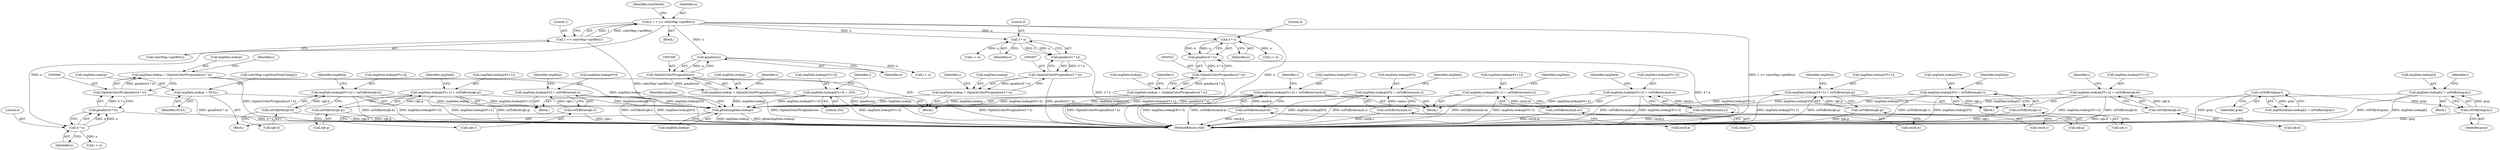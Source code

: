 digraph "1_poppler_7b2d314a61fd0e12f47c62996cb49ec0d1ba747a_12@API" {
"1000657" [label="(Call,gfree(imgData.lookup))"];
"1000464" [label="(Call,imgData.lookup = (SplashColorPtr)gmalloc(4 * n))"];
"1000468" [label="(Call,(SplashColorPtr)gmalloc(4 * n))"];
"1000470" [label="(Call,gmalloc(4 * n))"];
"1000471" [label="(Call,4 * n)"];
"1000343" [label="(Call,n = 1 << colorMap->getBits())"];
"1000345" [label="(Call,1 << colorMap->getBits())"];
"1000506" [label="(Call,imgData.lookup[4*i+1] = colToByte(rgb.g))"];
"1000516" [label="(Call,colToByte(rgb.g))"];
"1000392" [label="(Call,imgData.lookup = (SplashColorPtr)gmalloc(3 * n))"];
"1000396" [label="(Call,(SplashColorPtr)gmalloc(3 * n))"];
"1000398" [label="(Call,gmalloc(3 * n))"];
"1000399" [label="(Call,3 * n)"];
"1000422" [label="(Call,imgData.lookup[3*i] = colToByte(rgb.r))"];
"1000430" [label="(Call,colToByte(rgb.r))"];
"1000494" [label="(Call,imgData.lookup[4*i] = colToByte(rgb.r))"];
"1000502" [label="(Call,colToByte(rgb.r))"];
"1000577" [label="(Call,imgData.lookup[4*i] = colToByte(cmyk.c))"];
"1000585" [label="(Call,colToByte(cmyk.c))"];
"1000520" [label="(Call,imgData.lookup[4*i+2] = colToByte(rgb.b))"];
"1000530" [label="(Call,colToByte(rgb.b))"];
"1000434" [label="(Call,imgData.lookup[3*i+1] = colToByte(rgb.g))"];
"1000444" [label="(Call,colToByte(rgb.g))"];
"1000381" [label="(Call,imgData.lookup[i] = colToByte(gray))"];
"1000387" [label="(Call,colToByte(gray))"];
"1000257" [label="(Call,colToByte(gray))"];
"1000333" [label="(Call,imgData.lookup = NULL)"];
"1000547" [label="(Call,imgData.lookup = (SplashColorPtr)gmalloc(4 * n))"];
"1000551" [label="(Call,(SplashColorPtr)gmalloc(4 * n))"];
"1000553" [label="(Call,gmalloc(4 * n))"];
"1000554" [label="(Call,4 * n)"];
"1000617" [label="(Call,imgData.lookup[4*i+3] = colToByte(cmyk.k))"];
"1000627" [label="(Call,colToByte(cmyk.k))"];
"1000589" [label="(Call,imgData.lookup[4*i+1] = colToByte(cmyk.m))"];
"1000599" [label="(Call,colToByte(cmyk.m))"];
"1000448" [label="(Call,imgData.lookup[3*i+2] = colToByte(rgb.b))"];
"1000458" [label="(Call,colToByte(rgb.b))"];
"1000603" [label="(Call,imgData.lookup[4*i+2] = colToByte(cmyk.y))"];
"1000613" [label="(Call,colToByte(cmyk.y))"];
"1000534" [label="(Call,imgData.lookup[4*i+3] = 255)"];
"1000353" [label="(Call,imgData.lookup = (SplashColorPtr)gmalloc(n))"];
"1000357" [label="(Call,(SplashColorPtr)gmalloc(n))"];
"1000359" [label="(Call,gmalloc(n))"];
"1000509" [label="(Identifier,imgData)"];
"1000445" [label="(Call,rgb.g)"];
"1000464" [label="(Call,imgData.lookup = (SplashColorPtr)gmalloc(4 * n))"];
"1000349" [label="(Identifier,colorMode)"];
"1000258" [label="(Identifier,gray)"];
"1000257" [label="(Call,colToByte(gray))"];
"1000422" [label="(Call,imgData.lookup[3*i] = colToByte(rgb.r))"];
"1000618" [label="(Call,imgData.lookup[4*i+3])"];
"1000530" [label="(Call,colToByte(rgb.b))"];
"1000381" [label="(Call,imgData.lookup[i] = colToByte(gray))"];
"1000468" [label="(Call,(SplashColorPtr)gmalloc(4 * n))"];
"1000494" [label="(Call,imgData.lookup[4*i] = colToByte(rgb.r))"];
"1000346" [label="(Literal,1)"];
"1000548" [label="(Call,imgData.lookup)"];
"1000404" [label="(Identifier,i)"];
"1000410" [label="(Identifier,i)"];
"1000344" [label="(Identifier,n)"];
"1000592" [label="(Identifier,imgData)"];
"1000470" [label="(Call,gmalloc(4 * n))"];
"1000578" [label="(Call,imgData.lookup[4*i])"];
"1000537" [label="(Identifier,imgData)"];
"1000585" [label="(Call,colToByte(cmyk.c))"];
"1000431" [label="(Call,rgb.r)"];
"1000503" [label="(Call,rgb.r)"];
"1000495" [label="(Call,imgData.lookup[4*i])"];
"1000617" [label="(Call,imgData.lookup[4*i+3] = colToByte(cmyk.k))"];
"1000401" [label="(Identifier,n)"];
"1000473" [label="(Identifier,n)"];
"1000334" [label="(Call,imgData.lookup)"];
"1000603" [label="(Call,imgData.lookup[4*i+2] = colToByte(cmyk.y))"];
"1000398" [label="(Call,gmalloc(3 * n))"];
"1000483" [label="(Block,)"];
"1000458" [label="(Call,colToByte(rgb.b))"];
"1000251" [label="(Call,imgMaskData.lookup[i] = colToByte(gray))"];
"1000520" [label="(Call,imgData.lookup[4*i+2] = colToByte(rgb.b))"];
"1000340" [label="(Call,colorMap->getNumPixelComps())"];
"1000406" [label="(Call,i < n)"];
"1000544" [label="(Literal,255)"];
"1000423" [label="(Call,imgData.lookup[3*i])"];
"1000451" [label="(Identifier,imgData)"];
"1000400" [label="(Literal,3)"];
"1000365" [label="(Call,i < n)"];
"1000547" [label="(Call,imgData.lookup = (SplashColorPtr)gmalloc(4 * n))"];
"1000343" [label="(Call,n = 1 << colorMap->getBits())"];
"1000614" [label="(Call,cmyk.y)"];
"1000521" [label="(Call,imgData.lookup[4*i+2])"];
"1000523" [label="(Identifier,imgData)"];
"1000444" [label="(Call,colToByte(rgb.g))"];
"1000658" [label="(Call,imgData.lookup)"];
"1000387" [label="(Call,colToByte(gray))"];
"1000482" [label="(Identifier,i)"];
"1000370" [label="(Block,)"];
"1000437" [label="(Identifier,imgData)"];
"1000586" [label="(Call,cmyk.c)"];
"1000345" [label="(Call,1 << colorMap->getBits())"];
"1000360" [label="(Identifier,n)"];
"1000531" [label="(Call,rgb.b)"];
"1000448" [label="(Call,imgData.lookup[3*i+2] = colToByte(rgb.b))"];
"1000517" [label="(Call,rgb.g)"];
"1000600" [label="(Call,cmyk.m)"];
"1000553" [label="(Call,gmalloc(4 * n))"];
"1000604" [label="(Call,imgData.lookup[4*i+2])"];
"1000111" [label="(Block,)"];
"1000535" [label="(Call,imgData.lookup[4*i+3])"];
"1000359" [label="(Call,gmalloc(n))"];
"1000337" [label="(Identifier,NULL)"];
"1000465" [label="(Call,imgData.lookup)"];
"1000449" [label="(Call,imgData.lookup[3*i+2])"];
"1000354" [label="(Call,imgData.lookup)"];
"1000393" [label="(Call,imgData.lookup)"];
"1000554" [label="(Call,4 * n)"];
"1000613" [label="(Call,colToByte(cmyk.y))"];
"1000476" [label="(Identifier,i)"];
"1000665" [label="(MethodReturn,void)"];
"1000347" [label="(Call,colorMap->getBits())"];
"1000507" [label="(Call,imgData.lookup[4*i+1])"];
"1000516" [label="(Call,colToByte(rgb.g))"];
"1000657" [label="(Call,gfree(imgData.lookup))"];
"1000662" [label="(Identifier,imgData)"];
"1000342" [label="(Block,)"];
"1000392" [label="(Call,imgData.lookup = (SplashColorPtr)gmalloc(3 * n))"];
"1000369" [label="(Identifier,i)"];
"1000388" [label="(Identifier,gray)"];
"1000382" [label="(Call,imgData.lookup[i])"];
"1000559" [label="(Identifier,i)"];
"1000411" [label="(Block,)"];
"1000577" [label="(Call,imgData.lookup[4*i] = colToByte(cmyk.c))"];
"1000627" [label="(Call,colToByte(cmyk.k))"];
"1000478" [label="(Call,i < n)"];
"1000628" [label="(Call,cmyk.k)"];
"1000565" [label="(Identifier,i)"];
"1000502" [label="(Call,colToByte(rgb.r))"];
"1000471" [label="(Call,4 * n)"];
"1000353" [label="(Call,imgData.lookup = (SplashColorPtr)gmalloc(n))"];
"1000589" [label="(Call,imgData.lookup[4*i+1] = colToByte(cmyk.m))"];
"1000561" [label="(Call,i < n)"];
"1000396" [label="(Call,(SplashColorPtr)gmalloc(3 * n))"];
"1000472" [label="(Literal,4)"];
"1000556" [label="(Identifier,n)"];
"1000506" [label="(Call,imgData.lookup[4*i+1] = colToByte(rgb.g))"];
"1000350" [label="(Block,)"];
"1000551" [label="(Call,(SplashColorPtr)gmalloc(4 * n))"];
"1000399" [label="(Call,3 * n)"];
"1000434" [label="(Call,imgData.lookup[3*i+1] = colToByte(rgb.g))"];
"1000620" [label="(Identifier,imgData)"];
"1000430" [label="(Call,colToByte(rgb.r))"];
"1000599" [label="(Call,colToByte(cmyk.m))"];
"1000333" [label="(Call,imgData.lookup = NULL)"];
"1000357" [label="(Call,(SplashColorPtr)gmalloc(n))"];
"1000566" [label="(Block,)"];
"1000459" [label="(Call,rgb.b)"];
"1000606" [label="(Identifier,imgData)"];
"1000534" [label="(Call,imgData.lookup[4*i+3] = 255)"];
"1000363" [label="(Identifier,i)"];
"1000435" [label="(Call,imgData.lookup[3*i+1])"];
"1000590" [label="(Call,imgData.lookup[4*i+1])"];
"1000555" [label="(Literal,4)"];
"1000657" -> "1000111"  [label="AST: "];
"1000657" -> "1000658"  [label="CFG: "];
"1000658" -> "1000657"  [label="AST: "];
"1000662" -> "1000657"  [label="CFG: "];
"1000657" -> "1000665"  [label="DDG: imgData.lookup"];
"1000657" -> "1000665"  [label="DDG: gfree(imgData.lookup)"];
"1000464" -> "1000657"  [label="DDG: imgData.lookup"];
"1000506" -> "1000657"  [label="DDG: imgData.lookup[4*i+1]"];
"1000392" -> "1000657"  [label="DDG: imgData.lookup"];
"1000422" -> "1000657"  [label="DDG: imgData.lookup[3*i]"];
"1000494" -> "1000657"  [label="DDG: imgData.lookup[4*i]"];
"1000577" -> "1000657"  [label="DDG: imgData.lookup[4*i]"];
"1000520" -> "1000657"  [label="DDG: imgData.lookup[4*i+2]"];
"1000434" -> "1000657"  [label="DDG: imgData.lookup[3*i+1]"];
"1000381" -> "1000657"  [label="DDG: imgData.lookup[i]"];
"1000333" -> "1000657"  [label="DDG: imgData.lookup"];
"1000547" -> "1000657"  [label="DDG: imgData.lookup"];
"1000617" -> "1000657"  [label="DDG: imgData.lookup[4*i+3]"];
"1000589" -> "1000657"  [label="DDG: imgData.lookup[4*i+1]"];
"1000448" -> "1000657"  [label="DDG: imgData.lookup[3*i+2]"];
"1000603" -> "1000657"  [label="DDG: imgData.lookup[4*i+2]"];
"1000534" -> "1000657"  [label="DDG: imgData.lookup[4*i+3]"];
"1000353" -> "1000657"  [label="DDG: imgData.lookup"];
"1000464" -> "1000350"  [label="AST: "];
"1000464" -> "1000468"  [label="CFG: "];
"1000465" -> "1000464"  [label="AST: "];
"1000468" -> "1000464"  [label="AST: "];
"1000476" -> "1000464"  [label="CFG: "];
"1000464" -> "1000665"  [label="DDG: (SplashColorPtr)gmalloc(4 * n)"];
"1000468" -> "1000464"  [label="DDG: gmalloc(4 * n)"];
"1000468" -> "1000470"  [label="CFG: "];
"1000469" -> "1000468"  [label="AST: "];
"1000470" -> "1000468"  [label="AST: "];
"1000468" -> "1000665"  [label="DDG: gmalloc(4 * n)"];
"1000470" -> "1000468"  [label="DDG: 4 * n"];
"1000470" -> "1000471"  [label="CFG: "];
"1000471" -> "1000470"  [label="AST: "];
"1000470" -> "1000665"  [label="DDG: 4 * n"];
"1000471" -> "1000470"  [label="DDG: 4"];
"1000471" -> "1000470"  [label="DDG: n"];
"1000471" -> "1000473"  [label="CFG: "];
"1000472" -> "1000471"  [label="AST: "];
"1000473" -> "1000471"  [label="AST: "];
"1000343" -> "1000471"  [label="DDG: n"];
"1000471" -> "1000478"  [label="DDG: n"];
"1000343" -> "1000342"  [label="AST: "];
"1000343" -> "1000345"  [label="CFG: "];
"1000344" -> "1000343"  [label="AST: "];
"1000345" -> "1000343"  [label="AST: "];
"1000349" -> "1000343"  [label="CFG: "];
"1000343" -> "1000665"  [label="DDG: n"];
"1000343" -> "1000665"  [label="DDG: 1 << colorMap->getBits()"];
"1000345" -> "1000343"  [label="DDG: 1"];
"1000345" -> "1000343"  [label="DDG: colorMap->getBits()"];
"1000343" -> "1000359"  [label="DDG: n"];
"1000343" -> "1000399"  [label="DDG: n"];
"1000343" -> "1000554"  [label="DDG: n"];
"1000345" -> "1000347"  [label="CFG: "];
"1000346" -> "1000345"  [label="AST: "];
"1000347" -> "1000345"  [label="AST: "];
"1000345" -> "1000665"  [label="DDG: colorMap->getBits()"];
"1000506" -> "1000483"  [label="AST: "];
"1000506" -> "1000516"  [label="CFG: "];
"1000507" -> "1000506"  [label="AST: "];
"1000516" -> "1000506"  [label="AST: "];
"1000523" -> "1000506"  [label="CFG: "];
"1000506" -> "1000665"  [label="DDG: imgData.lookup[4*i+1]"];
"1000506" -> "1000665"  [label="DDG: colToByte(rgb.g)"];
"1000516" -> "1000506"  [label="DDG: rgb.g"];
"1000516" -> "1000517"  [label="CFG: "];
"1000517" -> "1000516"  [label="AST: "];
"1000516" -> "1000665"  [label="DDG: rgb.g"];
"1000392" -> "1000350"  [label="AST: "];
"1000392" -> "1000396"  [label="CFG: "];
"1000393" -> "1000392"  [label="AST: "];
"1000396" -> "1000392"  [label="AST: "];
"1000404" -> "1000392"  [label="CFG: "];
"1000392" -> "1000665"  [label="DDG: (SplashColorPtr)gmalloc(3 * n)"];
"1000396" -> "1000392"  [label="DDG: gmalloc(3 * n)"];
"1000396" -> "1000398"  [label="CFG: "];
"1000397" -> "1000396"  [label="AST: "];
"1000398" -> "1000396"  [label="AST: "];
"1000396" -> "1000665"  [label="DDG: gmalloc(3 * n)"];
"1000398" -> "1000396"  [label="DDG: 3 * n"];
"1000398" -> "1000399"  [label="CFG: "];
"1000399" -> "1000398"  [label="AST: "];
"1000398" -> "1000665"  [label="DDG: 3 * n"];
"1000399" -> "1000398"  [label="DDG: 3"];
"1000399" -> "1000398"  [label="DDG: n"];
"1000399" -> "1000401"  [label="CFG: "];
"1000400" -> "1000399"  [label="AST: "];
"1000401" -> "1000399"  [label="AST: "];
"1000399" -> "1000406"  [label="DDG: n"];
"1000422" -> "1000411"  [label="AST: "];
"1000422" -> "1000430"  [label="CFG: "];
"1000423" -> "1000422"  [label="AST: "];
"1000430" -> "1000422"  [label="AST: "];
"1000437" -> "1000422"  [label="CFG: "];
"1000422" -> "1000665"  [label="DDG: imgData.lookup[3*i]"];
"1000422" -> "1000665"  [label="DDG: colToByte(rgb.r)"];
"1000430" -> "1000422"  [label="DDG: rgb.r"];
"1000430" -> "1000431"  [label="CFG: "];
"1000431" -> "1000430"  [label="AST: "];
"1000430" -> "1000665"  [label="DDG: rgb.r"];
"1000494" -> "1000483"  [label="AST: "];
"1000494" -> "1000502"  [label="CFG: "];
"1000495" -> "1000494"  [label="AST: "];
"1000502" -> "1000494"  [label="AST: "];
"1000509" -> "1000494"  [label="CFG: "];
"1000494" -> "1000665"  [label="DDG: imgData.lookup[4*i]"];
"1000494" -> "1000665"  [label="DDG: colToByte(rgb.r)"];
"1000502" -> "1000494"  [label="DDG: rgb.r"];
"1000502" -> "1000503"  [label="CFG: "];
"1000503" -> "1000502"  [label="AST: "];
"1000502" -> "1000665"  [label="DDG: rgb.r"];
"1000577" -> "1000566"  [label="AST: "];
"1000577" -> "1000585"  [label="CFG: "];
"1000578" -> "1000577"  [label="AST: "];
"1000585" -> "1000577"  [label="AST: "];
"1000592" -> "1000577"  [label="CFG: "];
"1000577" -> "1000665"  [label="DDG: imgData.lookup[4*i]"];
"1000577" -> "1000665"  [label="DDG: colToByte(cmyk.c)"];
"1000585" -> "1000577"  [label="DDG: cmyk.c"];
"1000585" -> "1000586"  [label="CFG: "];
"1000586" -> "1000585"  [label="AST: "];
"1000585" -> "1000665"  [label="DDG: cmyk.c"];
"1000520" -> "1000483"  [label="AST: "];
"1000520" -> "1000530"  [label="CFG: "];
"1000521" -> "1000520"  [label="AST: "];
"1000530" -> "1000520"  [label="AST: "];
"1000537" -> "1000520"  [label="CFG: "];
"1000520" -> "1000665"  [label="DDG: colToByte(rgb.b)"];
"1000520" -> "1000665"  [label="DDG: imgData.lookup[4*i+2]"];
"1000530" -> "1000520"  [label="DDG: rgb.b"];
"1000530" -> "1000531"  [label="CFG: "];
"1000531" -> "1000530"  [label="AST: "];
"1000530" -> "1000665"  [label="DDG: rgb.b"];
"1000434" -> "1000411"  [label="AST: "];
"1000434" -> "1000444"  [label="CFG: "];
"1000435" -> "1000434"  [label="AST: "];
"1000444" -> "1000434"  [label="AST: "];
"1000451" -> "1000434"  [label="CFG: "];
"1000434" -> "1000665"  [label="DDG: imgData.lookup[3*i+1]"];
"1000434" -> "1000665"  [label="DDG: colToByte(rgb.g)"];
"1000444" -> "1000434"  [label="DDG: rgb.g"];
"1000444" -> "1000445"  [label="CFG: "];
"1000445" -> "1000444"  [label="AST: "];
"1000444" -> "1000665"  [label="DDG: rgb.g"];
"1000381" -> "1000370"  [label="AST: "];
"1000381" -> "1000387"  [label="CFG: "];
"1000382" -> "1000381"  [label="AST: "];
"1000387" -> "1000381"  [label="AST: "];
"1000369" -> "1000381"  [label="CFG: "];
"1000381" -> "1000665"  [label="DDG: colToByte(gray)"];
"1000381" -> "1000665"  [label="DDG: imgData.lookup[i]"];
"1000387" -> "1000381"  [label="DDG: gray"];
"1000387" -> "1000388"  [label="CFG: "];
"1000388" -> "1000387"  [label="AST: "];
"1000387" -> "1000665"  [label="DDG: gray"];
"1000257" -> "1000387"  [label="DDG: gray"];
"1000257" -> "1000251"  [label="AST: "];
"1000257" -> "1000258"  [label="CFG: "];
"1000258" -> "1000257"  [label="AST: "];
"1000251" -> "1000257"  [label="CFG: "];
"1000257" -> "1000665"  [label="DDG: gray"];
"1000257" -> "1000251"  [label="DDG: gray"];
"1000333" -> "1000111"  [label="AST: "];
"1000333" -> "1000337"  [label="CFG: "];
"1000334" -> "1000333"  [label="AST: "];
"1000337" -> "1000333"  [label="AST: "];
"1000340" -> "1000333"  [label="CFG: "];
"1000547" -> "1000350"  [label="AST: "];
"1000547" -> "1000551"  [label="CFG: "];
"1000548" -> "1000547"  [label="AST: "];
"1000551" -> "1000547"  [label="AST: "];
"1000559" -> "1000547"  [label="CFG: "];
"1000547" -> "1000665"  [label="DDG: (SplashColorPtr)gmalloc(4 * n)"];
"1000551" -> "1000547"  [label="DDG: gmalloc(4 * n)"];
"1000551" -> "1000553"  [label="CFG: "];
"1000552" -> "1000551"  [label="AST: "];
"1000553" -> "1000551"  [label="AST: "];
"1000551" -> "1000665"  [label="DDG: gmalloc(4 * n)"];
"1000553" -> "1000551"  [label="DDG: 4 * n"];
"1000553" -> "1000554"  [label="CFG: "];
"1000554" -> "1000553"  [label="AST: "];
"1000553" -> "1000665"  [label="DDG: 4 * n"];
"1000554" -> "1000553"  [label="DDG: 4"];
"1000554" -> "1000553"  [label="DDG: n"];
"1000554" -> "1000556"  [label="CFG: "];
"1000555" -> "1000554"  [label="AST: "];
"1000556" -> "1000554"  [label="AST: "];
"1000554" -> "1000561"  [label="DDG: n"];
"1000617" -> "1000566"  [label="AST: "];
"1000617" -> "1000627"  [label="CFG: "];
"1000618" -> "1000617"  [label="AST: "];
"1000627" -> "1000617"  [label="AST: "];
"1000565" -> "1000617"  [label="CFG: "];
"1000617" -> "1000665"  [label="DDG: imgData.lookup[4*i+3]"];
"1000617" -> "1000665"  [label="DDG: colToByte(cmyk.k)"];
"1000627" -> "1000617"  [label="DDG: cmyk.k"];
"1000627" -> "1000628"  [label="CFG: "];
"1000628" -> "1000627"  [label="AST: "];
"1000627" -> "1000665"  [label="DDG: cmyk.k"];
"1000589" -> "1000566"  [label="AST: "];
"1000589" -> "1000599"  [label="CFG: "];
"1000590" -> "1000589"  [label="AST: "];
"1000599" -> "1000589"  [label="AST: "];
"1000606" -> "1000589"  [label="CFG: "];
"1000589" -> "1000665"  [label="DDG: colToByte(cmyk.m)"];
"1000589" -> "1000665"  [label="DDG: imgData.lookup[4*i+1]"];
"1000599" -> "1000589"  [label="DDG: cmyk.m"];
"1000599" -> "1000600"  [label="CFG: "];
"1000600" -> "1000599"  [label="AST: "];
"1000599" -> "1000665"  [label="DDG: cmyk.m"];
"1000448" -> "1000411"  [label="AST: "];
"1000448" -> "1000458"  [label="CFG: "];
"1000449" -> "1000448"  [label="AST: "];
"1000458" -> "1000448"  [label="AST: "];
"1000410" -> "1000448"  [label="CFG: "];
"1000448" -> "1000665"  [label="DDG: imgData.lookup[3*i+2]"];
"1000448" -> "1000665"  [label="DDG: colToByte(rgb.b)"];
"1000458" -> "1000448"  [label="DDG: rgb.b"];
"1000458" -> "1000459"  [label="CFG: "];
"1000459" -> "1000458"  [label="AST: "];
"1000458" -> "1000665"  [label="DDG: rgb.b"];
"1000603" -> "1000566"  [label="AST: "];
"1000603" -> "1000613"  [label="CFG: "];
"1000604" -> "1000603"  [label="AST: "];
"1000613" -> "1000603"  [label="AST: "];
"1000620" -> "1000603"  [label="CFG: "];
"1000603" -> "1000665"  [label="DDG: colToByte(cmyk.y)"];
"1000603" -> "1000665"  [label="DDG: imgData.lookup[4*i+2]"];
"1000613" -> "1000603"  [label="DDG: cmyk.y"];
"1000613" -> "1000614"  [label="CFG: "];
"1000614" -> "1000613"  [label="AST: "];
"1000613" -> "1000665"  [label="DDG: cmyk.y"];
"1000534" -> "1000483"  [label="AST: "];
"1000534" -> "1000544"  [label="CFG: "];
"1000535" -> "1000534"  [label="AST: "];
"1000544" -> "1000534"  [label="AST: "];
"1000482" -> "1000534"  [label="CFG: "];
"1000534" -> "1000665"  [label="DDG: imgData.lookup[4*i+3]"];
"1000353" -> "1000350"  [label="AST: "];
"1000353" -> "1000357"  [label="CFG: "];
"1000354" -> "1000353"  [label="AST: "];
"1000357" -> "1000353"  [label="AST: "];
"1000363" -> "1000353"  [label="CFG: "];
"1000353" -> "1000665"  [label="DDG: (SplashColorPtr)gmalloc(n)"];
"1000357" -> "1000353"  [label="DDG: gmalloc(n)"];
"1000357" -> "1000359"  [label="CFG: "];
"1000358" -> "1000357"  [label="AST: "];
"1000359" -> "1000357"  [label="AST: "];
"1000357" -> "1000665"  [label="DDG: gmalloc(n)"];
"1000359" -> "1000357"  [label="DDG: n"];
"1000359" -> "1000360"  [label="CFG: "];
"1000360" -> "1000359"  [label="AST: "];
"1000359" -> "1000365"  [label="DDG: n"];
}
